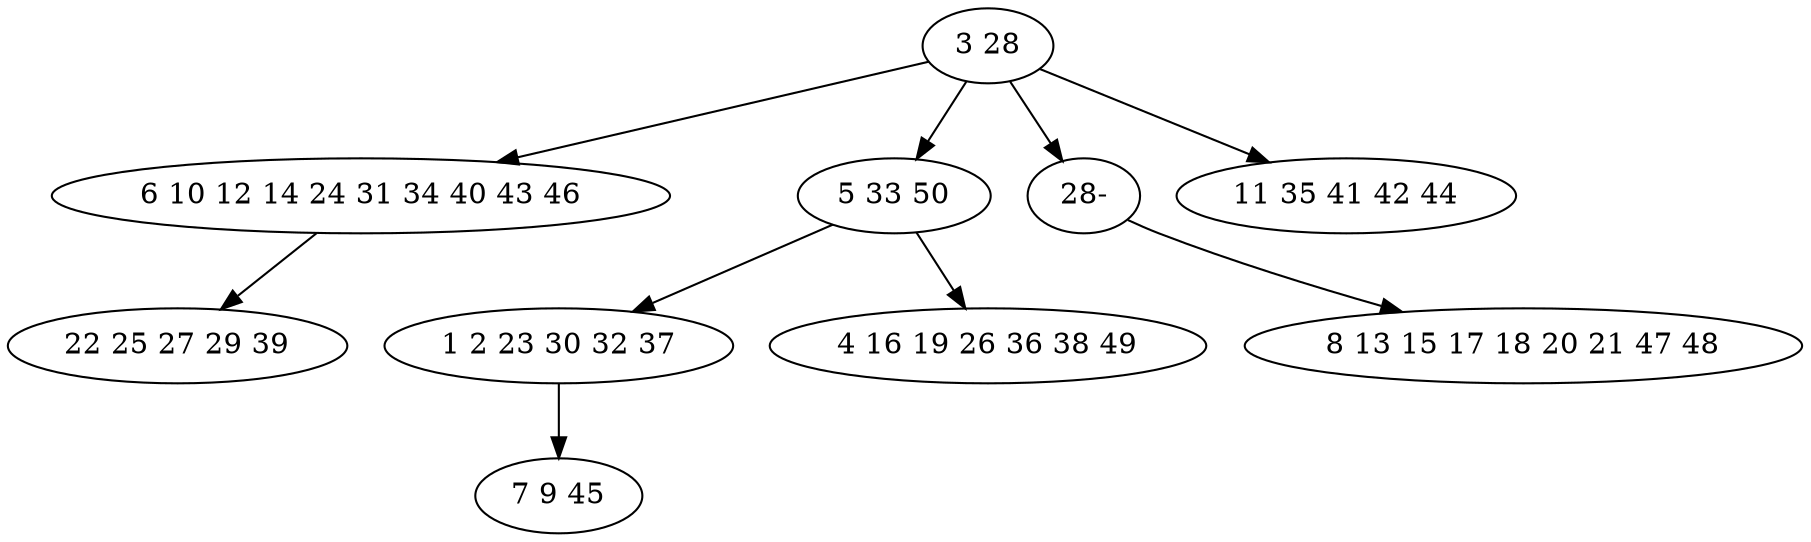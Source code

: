 digraph true_tree {
	"0" -> "1"
	"0" -> "2"
	"1" -> "3"
	"0" -> "9"
	"2" -> "5"
	"0" -> "6"
	"2" -> "7"
	"5" -> "8"
	"9" -> "4"
	"0" [label="3 28"];
	"1" [label="6 10 12 14 24 31 34 40 43 46"];
	"2" [label="5 33 50"];
	"3" [label="22 25 27 29 39"];
	"4" [label="8 13 15 17 18 20 21 47 48"];
	"5" [label="1 2 23 30 32 37"];
	"6" [label="11 35 41 42 44"];
	"7" [label="4 16 19 26 36 38 49"];
	"8" [label="7 9 45"];
	"9" [label="28-"];
}
